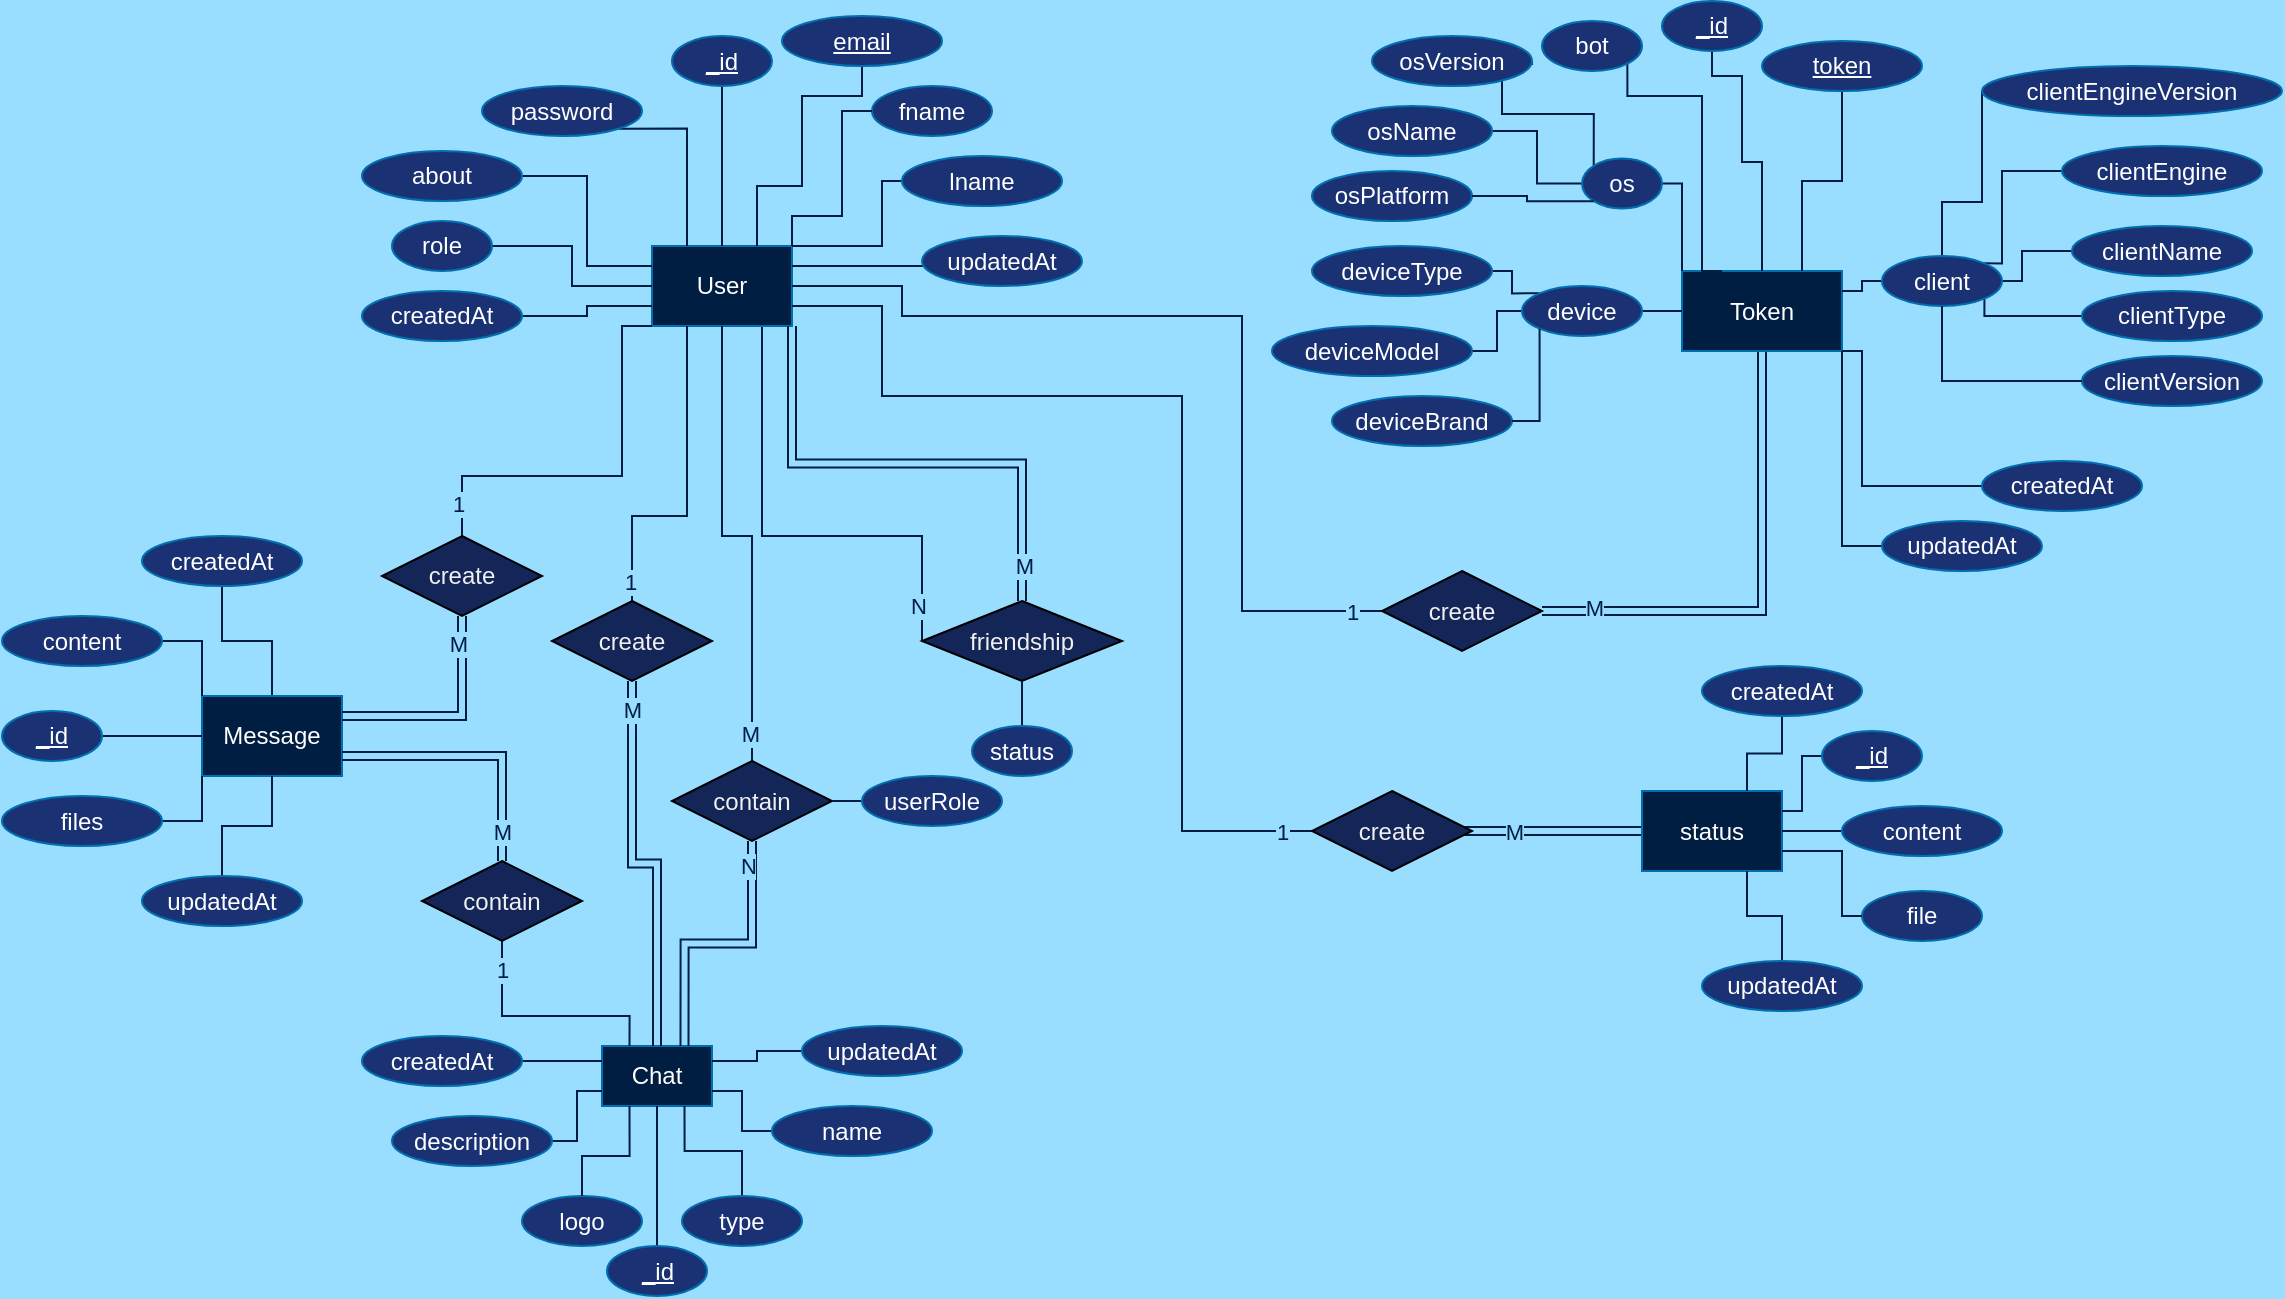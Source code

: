 <mxfile>
    <diagram id="bs-kxtK75gHrsbDLTpth" name="Page-1">
        <mxGraphModel dx="772" dy="531" grid="1" gridSize="10" guides="1" tooltips="1" connect="1" arrows="1" fold="1" page="1" pageScale="1" pageWidth="850" pageHeight="1100" background="#99DDFF" math="0" shadow="0">
            <root>
                <mxCell id="0"/>
                <mxCell id="1" parent="0"/>
                <mxCell id="76" style="edgeStyle=orthogonalEdgeStyle;html=1;exitX=0.75;exitY=1;exitDx=0;exitDy=0;entryX=0;entryY=0.5;entryDx=0;entryDy=0;endArrow=none;endFill=0;strokeColor=#001D42;rounded=0;" parent="1" source="2" target="75" edge="1">
                    <mxGeometry relative="1" as="geometry">
                        <Array as="points">
                            <mxPoint x="410" y="175"/>
                            <mxPoint x="410" y="280"/>
                            <mxPoint x="490" y="280"/>
                        </Array>
                    </mxGeometry>
                </mxCell>
                <mxCell id="80" value="N" style="edgeLabel;html=1;align=center;verticalAlign=middle;resizable=0;points=[];labelBackgroundColor=#99DDFF;fontColor=#001D42;rounded=0;" parent="76" vertex="1" connectable="0">
                    <mxGeometry x="0.876" y="-2" relative="1" as="geometry">
                        <mxPoint y="-3" as="offset"/>
                    </mxGeometry>
                </mxCell>
                <mxCell id="2" value="User" style="rounded=0;whiteSpace=wrap;html=1;fillColor=#001D42;fontColor=#ffffff;strokeColor=#006EAF;" parent="1" vertex="1">
                    <mxGeometry x="355" y="135" width="70" height="40" as="geometry"/>
                </mxCell>
                <mxCell id="3" value="Chat" style="rounded=0;whiteSpace=wrap;html=1;fillColor=#001D42;fontColor=#ffffff;strokeColor=#006EAF;" parent="1" vertex="1">
                    <mxGeometry x="330" y="535" width="55" height="30" as="geometry"/>
                </mxCell>
                <mxCell id="47" style="edgeStyle=orthogonalEdgeStyle;html=1;exitX=0.5;exitY=0;exitDx=0;exitDy=0;endArrow=none;endFill=0;strokeColor=#001D42;rounded=0;" parent="1" source="4" target="31" edge="1">
                    <mxGeometry relative="1" as="geometry"/>
                </mxCell>
                <mxCell id="4" value="Message" style="rounded=0;whiteSpace=wrap;html=1;fillColor=#001D42;fontColor=#ffffff;strokeColor=#006EAF;" parent="1" vertex="1">
                    <mxGeometry x="130" y="360" width="70" height="40" as="geometry"/>
                </mxCell>
                <mxCell id="23" style="edgeStyle=orthogonalEdgeStyle;html=1;exitX=0.5;exitY=1;exitDx=0;exitDy=0;entryX=0.5;entryY=0;entryDx=0;entryDy=0;endArrow=none;endFill=0;strokeColor=#001D42;rounded=0;" parent="1" source="5" target="2" edge="1">
                    <mxGeometry relative="1" as="geometry"/>
                </mxCell>
                <mxCell id="5" value="&lt;u&gt;_id&lt;/u&gt;" style="ellipse;whiteSpace=wrap;html=1;fillColor=#1A3174;strokeColor=#006EAF;fontColor=#ffffff;rounded=0;" parent="1" vertex="1">
                    <mxGeometry x="365" y="30" width="50" height="25" as="geometry"/>
                </mxCell>
                <mxCell id="21" style="edgeStyle=orthogonalEdgeStyle;html=1;exitX=0;exitY=0.5;exitDx=0;exitDy=0;entryX=1;entryY=0;entryDx=0;entryDy=0;endArrow=none;endFill=0;strokeColor=#001D42;rounded=0;" parent="1" source="7" target="2" edge="1">
                    <mxGeometry relative="1" as="geometry">
                        <Array as="points">
                            <mxPoint x="470" y="103"/>
                            <mxPoint x="470" y="135"/>
                        </Array>
                    </mxGeometry>
                </mxCell>
                <mxCell id="7" value="lname" style="ellipse;whiteSpace=wrap;html=1;fillColor=#1A3174;strokeColor=#006EAF;fontColor=#ffffff;rounded=0;" parent="1" vertex="1">
                    <mxGeometry x="480" y="90" width="80" height="25" as="geometry"/>
                </mxCell>
                <mxCell id="27" style="edgeStyle=orthogonalEdgeStyle;html=1;exitX=1;exitY=0.5;exitDx=0;exitDy=0;entryX=0;entryY=0.5;entryDx=0;entryDy=0;endArrow=none;endFill=0;strokeColor=#001D42;rounded=0;" parent="1" source="8" target="2" edge="1">
                    <mxGeometry relative="1" as="geometry"/>
                </mxCell>
                <mxCell id="8" value="role" style="ellipse;whiteSpace=wrap;html=1;fillColor=#1A3174;strokeColor=#006EAF;fontColor=#ffffff;rounded=0;" parent="1" vertex="1">
                    <mxGeometry x="225" y="122.5" width="50" height="25" as="geometry"/>
                </mxCell>
                <mxCell id="22" style="edgeStyle=orthogonalEdgeStyle;html=1;exitX=0.5;exitY=1;exitDx=0;exitDy=0;entryX=0.75;entryY=0;entryDx=0;entryDy=0;endArrow=none;endFill=0;strokeColor=#001D42;rounded=0;" parent="1" source="9" target="2" edge="1">
                    <mxGeometry relative="1" as="geometry">
                        <Array as="points">
                            <mxPoint x="460" y="60"/>
                            <mxPoint x="430" y="60"/>
                            <mxPoint x="430" y="105"/>
                            <mxPoint x="408" y="105"/>
                        </Array>
                    </mxGeometry>
                </mxCell>
                <mxCell id="9" value="&lt;u&gt;email&lt;/u&gt;" style="ellipse;whiteSpace=wrap;html=1;fillColor=#1A3174;strokeColor=#006EAF;fontColor=#ffffff;rounded=0;" parent="1" vertex="1">
                    <mxGeometry x="420" y="20" width="80" height="25" as="geometry"/>
                </mxCell>
                <mxCell id="18" style="edgeStyle=orthogonalEdgeStyle;html=1;exitX=0;exitY=0.5;exitDx=0;exitDy=0;endArrow=none;endFill=0;entryX=1;entryY=0.5;entryDx=0;entryDy=0;strokeColor=#001D42;rounded=0;" parent="1" source="143" target="2" edge="1">
                    <mxGeometry relative="1" as="geometry">
                        <mxPoint x="480" y="190" as="targetPoint"/>
                        <mxPoint x="530" y="177.5" as="sourcePoint"/>
                        <Array as="points">
                            <mxPoint x="650" y="318"/>
                            <mxPoint x="650" y="170"/>
                            <mxPoint x="480" y="170"/>
                            <mxPoint x="480" y="155"/>
                        </Array>
                    </mxGeometry>
                </mxCell>
                <mxCell id="148" value="1" style="edgeLabel;html=1;align=center;verticalAlign=middle;resizable=0;points=[];labelBackgroundColor=#99DDFF;fontColor=#001D42;" parent="18" vertex="1" connectable="0">
                    <mxGeometry x="-0.932" relative="1" as="geometry">
                        <mxPoint as="offset"/>
                    </mxGeometry>
                </mxCell>
                <mxCell id="20" style="edgeStyle=orthogonalEdgeStyle;html=1;exitX=0;exitY=0.5;exitDx=0;exitDy=0;entryX=1;entryY=0.25;entryDx=0;entryDy=0;endArrow=none;endFill=0;strokeColor=#001D42;rounded=0;" parent="1" source="15" target="2" edge="1">
                    <mxGeometry relative="1" as="geometry">
                        <mxPoint x="510" y="142.5" as="sourcePoint"/>
                        <Array as="points">
                            <mxPoint x="550" y="145"/>
                        </Array>
                    </mxGeometry>
                </mxCell>
                <mxCell id="24" style="edgeStyle=orthogonalEdgeStyle;html=1;exitX=1;exitY=1;exitDx=0;exitDy=0;entryX=0.25;entryY=0;entryDx=0;entryDy=0;endArrow=none;endFill=0;strokeColor=#001D42;rounded=0;" parent="1" source="13" target="2" edge="1">
                    <mxGeometry relative="1" as="geometry"/>
                </mxCell>
                <mxCell id="13" value="password" style="ellipse;whiteSpace=wrap;html=1;fillColor=#1A3174;strokeColor=#006EAF;fontColor=#ffffff;rounded=0;" parent="1" vertex="1">
                    <mxGeometry x="270" y="55" width="80" height="25" as="geometry"/>
                </mxCell>
                <mxCell id="28" style="edgeStyle=orthogonalEdgeStyle;html=1;exitX=1;exitY=0.5;exitDx=0;exitDy=0;endArrow=none;endFill=0;entryX=0;entryY=0.75;entryDx=0;entryDy=0;strokeColor=#001D42;rounded=0;" parent="1" source="14" target="2" edge="1">
                    <mxGeometry relative="1" as="geometry">
                        <mxPoint x="330" y="190" as="targetPoint"/>
                    </mxGeometry>
                </mxCell>
                <mxCell id="14" value="createdAt" style="ellipse;whiteSpace=wrap;html=1;fillColor=#1A3174;strokeColor=#006EAF;fontColor=#ffffff;rounded=0;" parent="1" vertex="1">
                    <mxGeometry x="210" y="157.5" width="80" height="25" as="geometry"/>
                </mxCell>
                <mxCell id="15" value="updatedAt" style="ellipse;whiteSpace=wrap;html=1;fillColor=#1A3174;strokeColor=#006EAF;fontColor=#ffffff;rounded=0;" parent="1" vertex="1">
                    <mxGeometry x="490" y="130" width="80" height="25" as="geometry"/>
                </mxCell>
                <mxCell id="26" style="edgeStyle=orthogonalEdgeStyle;html=1;exitX=1;exitY=0.5;exitDx=0;exitDy=0;entryX=0;entryY=0.25;entryDx=0;entryDy=0;endArrow=none;endFill=0;strokeColor=#001D42;rounded=0;" parent="1" source="16" target="2" edge="1">
                    <mxGeometry relative="1" as="geometry"/>
                </mxCell>
                <mxCell id="16" value="about" style="ellipse;whiteSpace=wrap;html=1;fillColor=#1A3174;strokeColor=#006EAF;fontColor=#ffffff;rounded=0;" parent="1" vertex="1">
                    <mxGeometry x="210" y="87.5" width="80" height="25" as="geometry"/>
                </mxCell>
                <mxCell id="39" style="edgeStyle=orthogonalEdgeStyle;html=1;exitX=0.5;exitY=0;exitDx=0;exitDy=0;entryX=0.5;entryY=1;entryDx=0;entryDy=0;endArrow=none;endFill=0;strokeColor=#001D42;rounded=0;" parent="1" source="29" target="3" edge="1">
                    <mxGeometry relative="1" as="geometry"/>
                </mxCell>
                <mxCell id="29" value="&lt;u&gt;_id&lt;/u&gt;" style="ellipse;whiteSpace=wrap;html=1;fillColor=#1A3174;strokeColor=#006EAF;fontColor=#ffffff;rounded=0;" parent="1" vertex="1">
                    <mxGeometry x="332.5" y="635" width="50" height="25" as="geometry"/>
                </mxCell>
                <mxCell id="49" style="edgeStyle=orthogonalEdgeStyle;html=1;exitX=1;exitY=0.5;exitDx=0;exitDy=0;entryX=0;entryY=0.5;entryDx=0;entryDy=0;endArrow=none;endFill=0;strokeColor=#001D42;rounded=0;" parent="1" source="30" target="4" edge="1">
                    <mxGeometry relative="1" as="geometry"/>
                </mxCell>
                <mxCell id="30" value="&lt;u&gt;_id&lt;/u&gt;" style="ellipse;whiteSpace=wrap;html=1;fillColor=#1A3174;strokeColor=#006EAF;fontColor=#ffffff;rounded=0;" parent="1" vertex="1">
                    <mxGeometry x="30" y="367.5" width="50" height="25" as="geometry"/>
                </mxCell>
                <mxCell id="31" value="createdAt" style="ellipse;whiteSpace=wrap;html=1;fillColor=#1A3174;strokeColor=#006EAF;fontColor=#ffffff;rounded=0;" parent="1" vertex="1">
                    <mxGeometry x="100" y="280" width="80" height="25" as="geometry"/>
                </mxCell>
                <mxCell id="51" style="edgeStyle=orthogonalEdgeStyle;html=1;exitX=0.5;exitY=0;exitDx=0;exitDy=0;entryX=0.5;entryY=1;entryDx=0;entryDy=0;endArrow=none;endFill=0;strokeColor=#001D42;rounded=0;" parent="1" source="32" target="4" edge="1">
                    <mxGeometry relative="1" as="geometry"/>
                </mxCell>
                <mxCell id="32" value="updatedAt" style="ellipse;whiteSpace=wrap;html=1;fillColor=#1A3174;strokeColor=#006EAF;fontColor=#ffffff;rounded=0;" parent="1" vertex="1">
                    <mxGeometry x="100" y="450" width="80" height="25" as="geometry"/>
                </mxCell>
                <mxCell id="43" style="edgeStyle=orthogonalEdgeStyle;html=1;exitX=1;exitY=0.5;exitDx=0;exitDy=0;entryX=0;entryY=0.25;entryDx=0;entryDy=0;endArrow=none;endFill=0;strokeColor=#001D42;rounded=0;" parent="1" source="33" target="3" edge="1">
                    <mxGeometry relative="1" as="geometry"/>
                </mxCell>
                <mxCell id="33" value="createdAt" style="ellipse;whiteSpace=wrap;html=1;fillColor=#1A3174;strokeColor=#006EAF;fontColor=#ffffff;rounded=0;" parent="1" vertex="1">
                    <mxGeometry x="210" y="530" width="80" height="25" as="geometry"/>
                </mxCell>
                <mxCell id="42" style="edgeStyle=orthogonalEdgeStyle;html=1;exitX=0;exitY=0.5;exitDx=0;exitDy=0;entryX=1;entryY=0.25;entryDx=0;entryDy=0;endArrow=none;endFill=0;strokeColor=#001D42;rounded=0;" parent="1" source="34" target="3" edge="1">
                    <mxGeometry relative="1" as="geometry"/>
                </mxCell>
                <mxCell id="34" value="updatedAt" style="ellipse;whiteSpace=wrap;html=1;fillColor=#1A3174;strokeColor=#006EAF;fontColor=#ffffff;rounded=0;" parent="1" vertex="1">
                    <mxGeometry x="430" y="525" width="80" height="25" as="geometry"/>
                </mxCell>
                <mxCell id="41" style="edgeStyle=orthogonalEdgeStyle;html=1;exitX=0;exitY=0.5;exitDx=0;exitDy=0;entryX=1;entryY=0.75;entryDx=0;entryDy=0;endArrow=none;endFill=0;strokeColor=#001D42;rounded=0;" parent="1" source="36" target="3" edge="1">
                    <mxGeometry relative="1" as="geometry"/>
                </mxCell>
                <mxCell id="36" value="name" style="ellipse;whiteSpace=wrap;html=1;fillColor=#1A3174;strokeColor=#006EAF;fontColor=#ffffff;rounded=0;" parent="1" vertex="1">
                    <mxGeometry x="415" y="565" width="80" height="25" as="geometry"/>
                </mxCell>
                <mxCell id="40" style="edgeStyle=orthogonalEdgeStyle;html=1;exitX=0.5;exitY=0;exitDx=0;exitDy=0;entryX=0.75;entryY=1;entryDx=0;entryDy=0;endArrow=none;endFill=0;strokeColor=#001D42;rounded=0;" parent="1" source="37" target="3" edge="1">
                    <mxGeometry relative="1" as="geometry"/>
                </mxCell>
                <mxCell id="37" value="type" style="ellipse;whiteSpace=wrap;html=1;fillColor=#1A3174;strokeColor=#006EAF;fontColor=#ffffff;rounded=0;" parent="1" vertex="1">
                    <mxGeometry x="370" y="610" width="60" height="25" as="geometry"/>
                </mxCell>
                <mxCell id="44" style="edgeStyle=orthogonalEdgeStyle;html=1;exitX=1;exitY=0.5;exitDx=0;exitDy=0;entryX=0;entryY=0.75;entryDx=0;entryDy=0;endArrow=none;endFill=0;strokeColor=#001D42;rounded=0;" parent="1" source="38" target="3" edge="1">
                    <mxGeometry relative="1" as="geometry"/>
                </mxCell>
                <mxCell id="38" value="description" style="ellipse;whiteSpace=wrap;html=1;fillColor=#1A3174;strokeColor=#006EAF;fontColor=#ffffff;rounded=0;" parent="1" vertex="1">
                    <mxGeometry x="225" y="570" width="80" height="25" as="geometry"/>
                </mxCell>
                <mxCell id="48" style="edgeStyle=orthogonalEdgeStyle;html=1;exitX=1;exitY=0.5;exitDx=0;exitDy=0;entryX=0;entryY=0;entryDx=0;entryDy=0;endArrow=none;endFill=0;strokeColor=#001D42;rounded=0;" parent="1" source="45" target="4" edge="1">
                    <mxGeometry relative="1" as="geometry"/>
                </mxCell>
                <mxCell id="45" value="content" style="ellipse;whiteSpace=wrap;html=1;fillColor=#1A3174;strokeColor=#006EAF;fontColor=#ffffff;rounded=0;" parent="1" vertex="1">
                    <mxGeometry x="30" y="320" width="80" height="25" as="geometry"/>
                </mxCell>
                <mxCell id="50" style="edgeStyle=orthogonalEdgeStyle;html=1;exitX=1;exitY=0.5;exitDx=0;exitDy=0;entryX=0;entryY=1;entryDx=0;entryDy=0;endArrow=none;endFill=0;strokeColor=#001D42;rounded=0;" parent="1" source="46" target="4" edge="1">
                    <mxGeometry relative="1" as="geometry"/>
                </mxCell>
                <mxCell id="46" value="files" style="ellipse;whiteSpace=wrap;html=1;fillColor=#1A3174;strokeColor=#006EAF;fontColor=#ffffff;rounded=0;" parent="1" vertex="1">
                    <mxGeometry x="30" y="410" width="80" height="25" as="geometry"/>
                </mxCell>
                <mxCell id="62" style="edgeStyle=orthogonalEdgeStyle;html=1;exitX=0.5;exitY=0;exitDx=0;exitDy=0;entryX=0;entryY=1;entryDx=0;entryDy=0;endArrow=none;endFill=0;strokeColor=#001D42;rounded=0;" parent="1" source="52" target="2" edge="1">
                    <mxGeometry relative="1" as="geometry">
                        <Array as="points">
                            <mxPoint x="260" y="250"/>
                            <mxPoint x="340" y="250"/>
                            <mxPoint x="340" y="175"/>
                        </Array>
                    </mxGeometry>
                </mxCell>
                <mxCell id="70" value="1" style="edgeLabel;html=1;align=center;verticalAlign=middle;resizable=0;points=[];labelBackgroundColor=#99DDFF;fontColor=#001D42;rounded=0;" parent="62" vertex="1" connectable="0">
                    <mxGeometry x="-0.868" y="2" relative="1" as="geometry">
                        <mxPoint y="-3" as="offset"/>
                    </mxGeometry>
                </mxCell>
                <mxCell id="63" style="edgeStyle=orthogonalEdgeStyle;html=1;exitX=0.5;exitY=1;exitDx=0;exitDy=0;entryX=1;entryY=0.25;entryDx=0;entryDy=0;endArrow=none;endFill=0;shape=link;strokeColor=#001D42;rounded=0;" parent="1" source="52" target="4" edge="1">
                    <mxGeometry relative="1" as="geometry"/>
                </mxCell>
                <mxCell id="69" value="M" style="edgeLabel;html=1;align=center;verticalAlign=middle;resizable=0;points=[];labelBackgroundColor=#99DDFF;fontColor=#001D42;rounded=0;" parent="63" vertex="1" connectable="0">
                    <mxGeometry x="-0.751" y="-2" relative="1" as="geometry">
                        <mxPoint as="offset"/>
                    </mxGeometry>
                </mxCell>
                <mxCell id="52" value="create" style="rhombus;whiteSpace=wrap;html=1;fillColor=#142557;fontColor=#F0F0F0;rounded=0;" parent="1" vertex="1">
                    <mxGeometry x="220" y="280" width="80" height="40" as="geometry"/>
                </mxCell>
                <mxCell id="58" style="edgeStyle=orthogonalEdgeStyle;html=1;exitX=0.5;exitY=1;exitDx=0;exitDy=0;entryX=0.5;entryY=0;entryDx=0;entryDy=0;endArrow=none;endFill=0;shape=link;strokeColor=#001D42;rounded=0;" parent="1" source="53" target="3" edge="1">
                    <mxGeometry relative="1" as="geometry"/>
                </mxCell>
                <mxCell id="65" value="M" style="edgeLabel;html=1;align=center;verticalAlign=middle;resizable=0;points=[];labelBackgroundColor=#99DDFF;fontColor=#001D42;rounded=0;" parent="58" vertex="1" connectable="0">
                    <mxGeometry x="-0.852" relative="1" as="geometry">
                        <mxPoint as="offset"/>
                    </mxGeometry>
                </mxCell>
                <mxCell id="59" style="edgeStyle=orthogonalEdgeStyle;html=1;exitX=0.5;exitY=0;exitDx=0;exitDy=0;entryX=0.25;entryY=1;entryDx=0;entryDy=0;endArrow=none;endFill=0;strokeColor=#001D42;rounded=0;" parent="1" source="53" target="2" edge="1">
                    <mxGeometry relative="1" as="geometry">
                        <Array as="points">
                            <mxPoint x="345" y="270"/>
                            <mxPoint x="373" y="270"/>
                        </Array>
                    </mxGeometry>
                </mxCell>
                <mxCell id="64" value="1" style="edgeLabel;html=1;align=center;verticalAlign=middle;resizable=0;points=[];labelBackgroundColor=#99DDFF;fontColor=#001D42;rounded=0;" parent="59" vertex="1" connectable="0">
                    <mxGeometry x="-0.88" y="1" relative="1" as="geometry">
                        <mxPoint as="offset"/>
                    </mxGeometry>
                </mxCell>
                <mxCell id="53" value="create" style="rhombus;whiteSpace=wrap;html=1;fillColor=#142557;fontColor=#F0F0F0;rounded=0;" parent="1" vertex="1">
                    <mxGeometry x="305" y="312.5" width="80" height="40" as="geometry"/>
                </mxCell>
                <mxCell id="60" style="edgeStyle=orthogonalEdgeStyle;html=1;exitX=0.5;exitY=0;exitDx=0;exitDy=0;entryX=0.5;entryY=1;entryDx=0;entryDy=0;endArrow=none;endFill=0;strokeColor=#001D42;rounded=0;" parent="1" source="54" target="2" edge="1">
                    <mxGeometry relative="1" as="geometry">
                        <Array as="points">
                            <mxPoint x="405" y="280"/>
                            <mxPoint x="390" y="280"/>
                        </Array>
                    </mxGeometry>
                </mxCell>
                <mxCell id="73" value="M" style="edgeLabel;html=1;align=center;verticalAlign=middle;resizable=0;points=[];labelBackgroundColor=#99DDFF;fontColor=#001D42;rounded=0;" parent="60" vertex="1" connectable="0">
                    <mxGeometry x="-0.879" y="1" relative="1" as="geometry">
                        <mxPoint as="offset"/>
                    </mxGeometry>
                </mxCell>
                <mxCell id="61" style="edgeStyle=orthogonalEdgeStyle;html=1;exitX=0.5;exitY=1;exitDx=0;exitDy=0;entryX=0.75;entryY=0;entryDx=0;entryDy=0;endArrow=none;endFill=0;shape=link;strokeColor=#001D42;rounded=0;" parent="1" source="54" target="3" edge="1">
                    <mxGeometry relative="1" as="geometry"/>
                </mxCell>
                <mxCell id="74" value="N" style="edgeLabel;html=1;align=center;verticalAlign=middle;resizable=0;points=[];labelBackgroundColor=#99DDFF;fontColor=#001D42;rounded=0;" parent="61" vertex="1" connectable="0">
                    <mxGeometry x="-0.849" y="-2" relative="1" as="geometry">
                        <mxPoint y="2" as="offset"/>
                    </mxGeometry>
                </mxCell>
                <mxCell id="54" value="contain" style="rhombus;whiteSpace=wrap;html=1;fillColor=#142557;fontColor=#F0F0F0;rounded=0;" parent="1" vertex="1">
                    <mxGeometry x="365" y="392.5" width="80" height="40" as="geometry"/>
                </mxCell>
                <mxCell id="56" style="edgeStyle=orthogonalEdgeStyle;html=1;exitX=0.5;exitY=0;exitDx=0;exitDy=0;entryX=1;entryY=0.75;entryDx=0;entryDy=0;endArrow=none;endFill=0;shape=link;strokeColor=#001D42;rounded=0;" parent="1" source="55" target="4" edge="1">
                    <mxGeometry relative="1" as="geometry"/>
                </mxCell>
                <mxCell id="72" value="M" style="edgeLabel;html=1;align=center;verticalAlign=middle;resizable=0;points=[];labelBackgroundColor=#99DDFF;fontColor=#001D42;rounded=0;" parent="56" vertex="1" connectable="0">
                    <mxGeometry x="-0.776" relative="1" as="geometry">
                        <mxPoint as="offset"/>
                    </mxGeometry>
                </mxCell>
                <mxCell id="57" style="edgeStyle=orthogonalEdgeStyle;html=1;exitX=0.5;exitY=1;exitDx=0;exitDy=0;entryX=0.25;entryY=0;entryDx=0;entryDy=0;endArrow=none;endFill=0;strokeColor=#001D42;rounded=0;" parent="1" source="55" target="3" edge="1">
                    <mxGeometry relative="1" as="geometry">
                        <Array as="points">
                            <mxPoint x="280" y="520"/>
                            <mxPoint x="344" y="520"/>
                        </Array>
                    </mxGeometry>
                </mxCell>
                <mxCell id="71" value="1" style="edgeLabel;html=1;align=center;verticalAlign=middle;resizable=0;points=[];labelBackgroundColor=#99DDFF;fontColor=#001D42;rounded=0;" parent="57" vertex="1" connectable="0">
                    <mxGeometry x="-0.825" relative="1" as="geometry">
                        <mxPoint y="4" as="offset"/>
                    </mxGeometry>
                </mxCell>
                <mxCell id="55" value="contain" style="rhombus;whiteSpace=wrap;html=1;fillColor=#142557;fontColor=#F0F0F0;rounded=0;" parent="1" vertex="1">
                    <mxGeometry x="240" y="442.5" width="80" height="40" as="geometry"/>
                </mxCell>
                <mxCell id="77" style="edgeStyle=orthogonalEdgeStyle;html=1;exitX=0.5;exitY=0;exitDx=0;exitDy=0;entryX=1;entryY=1;entryDx=0;entryDy=0;endArrow=none;endFill=0;shape=link;strokeColor=#001D42;rounded=0;" parent="1" source="75" target="2" edge="1">
                    <mxGeometry relative="1" as="geometry"/>
                </mxCell>
                <mxCell id="78" value="M" style="edgeLabel;html=1;align=center;verticalAlign=middle;resizable=0;points=[];labelBackgroundColor=#99DDFF;fontColor=#001D42;rounded=0;" parent="77" vertex="1" connectable="0">
                    <mxGeometry x="-0.861" y="-1" relative="1" as="geometry">
                        <mxPoint as="offset"/>
                    </mxGeometry>
                </mxCell>
                <mxCell id="75" value="friendship" style="rhombus;whiteSpace=wrap;html=1;fillColor=#142557;fontColor=#F0F0F0;rounded=0;" parent="1" vertex="1">
                    <mxGeometry x="490" y="312.5" width="100" height="40" as="geometry"/>
                </mxCell>
                <mxCell id="86" style="edgeStyle=orthogonalEdgeStyle;rounded=0;hachureGap=4;html=1;exitX=0;exitY=0.5;exitDx=0;exitDy=0;entryX=1;entryY=0.5;entryDx=0;entryDy=0;fontFamily=Architects Daughter;fontSource=https%3A%2F%2Ffonts.googleapis.com%2Fcss%3Ffamily%3DArchitects%2BDaughter;fontSize=16;endArrow=none;endFill=0;strokeColor=#001D42;" parent="1" source="83" target="54" edge="1">
                    <mxGeometry relative="1" as="geometry"/>
                </mxCell>
                <mxCell id="83" value="userRole" style="ellipse;whiteSpace=wrap;html=1;fillColor=#1A3174;strokeColor=#006EAF;fontColor=#ffffff;rounded=0;" parent="1" vertex="1">
                    <mxGeometry x="460" y="400" width="70" height="25" as="geometry"/>
                </mxCell>
                <mxCell id="85" style="edgeStyle=orthogonalEdgeStyle;rounded=0;hachureGap=4;html=1;exitX=0.5;exitY=0;exitDx=0;exitDy=0;entryX=0.5;entryY=1;entryDx=0;entryDy=0;fontFamily=Architects Daughter;fontSource=https%3A%2F%2Ffonts.googleapis.com%2Fcss%3Ffamily%3DArchitects%2BDaughter;fontSize=16;endArrow=none;endFill=0;strokeColor=#001D42;" parent="1" source="84" target="75" edge="1">
                    <mxGeometry relative="1" as="geometry"/>
                </mxCell>
                <mxCell id="84" value="status" style="ellipse;whiteSpace=wrap;html=1;fillColor=#1A3174;strokeColor=#006EAF;fontColor=#ffffff;rounded=0;" parent="1" vertex="1">
                    <mxGeometry x="515" y="375" width="50" height="25" as="geometry"/>
                </mxCell>
                <mxCell id="87" value="fname" style="ellipse;whiteSpace=wrap;html=1;fillColor=#1A3174;strokeColor=#006EAF;fontColor=#ffffff;rounded=0;" parent="1" vertex="1">
                    <mxGeometry x="465" y="55" width="60" height="25" as="geometry"/>
                </mxCell>
                <mxCell id="88" value="logo" style="ellipse;whiteSpace=wrap;html=1;fillColor=#1A3174;strokeColor=#006EAF;fontColor=#ffffff;rounded=0;" parent="1" vertex="1">
                    <mxGeometry x="290" y="610" width="60" height="25" as="geometry"/>
                </mxCell>
                <mxCell id="90" style="edgeStyle=orthogonalEdgeStyle;html=1;exitX=0.5;exitY=0;exitDx=0;exitDy=0;entryX=0.25;entryY=1;entryDx=0;entryDy=0;endArrow=none;endFill=0;strokeColor=#001D42;rounded=0;" parent="1" source="88" target="3" edge="1">
                    <mxGeometry relative="1" as="geometry">
                        <mxPoint x="410" y="620" as="sourcePoint"/>
                        <mxPoint x="381.25" y="575" as="targetPoint"/>
                        <Array as="points">
                            <mxPoint x="320" y="590"/>
                            <mxPoint x="344" y="590"/>
                        </Array>
                    </mxGeometry>
                </mxCell>
                <mxCell id="92" style="edgeStyle=orthogonalEdgeStyle;html=1;exitX=0;exitY=0.5;exitDx=0;exitDy=0;entryX=1;entryY=0;entryDx=0;entryDy=0;endArrow=none;endFill=0;strokeColor=#001D42;rounded=0;" parent="1" source="87" target="2" edge="1">
                    <mxGeometry relative="1" as="geometry">
                        <mxPoint x="490" y="112.5" as="sourcePoint"/>
                        <mxPoint x="435" y="145" as="targetPoint"/>
                        <Array as="points">
                            <mxPoint x="450" y="68"/>
                            <mxPoint x="450" y="120"/>
                            <mxPoint x="425" y="120"/>
                        </Array>
                    </mxGeometry>
                </mxCell>
                <mxCell id="146" style="edgeStyle=orthogonalEdgeStyle;rounded=0;html=1;exitX=0;exitY=0.5;exitDx=0;exitDy=0;strokeColor=#001D42;endArrow=none;endFill=0;entryX=0.915;entryY=0.554;entryDx=0;entryDy=0;entryPerimeter=0;shape=link;" parent="1" source="94" target="144" edge="1">
                    <mxGeometry relative="1" as="geometry">
                        <mxPoint x="770" y="470" as="targetPoint"/>
                        <Array as="points">
                            <mxPoint x="758" y="428"/>
                        </Array>
                    </mxGeometry>
                </mxCell>
                <mxCell id="152" value="M" style="edgeLabel;html=1;align=center;verticalAlign=middle;resizable=0;points=[];labelBackgroundColor=#99DDFF;fontColor=#001D42;" parent="146" vertex="1" connectable="0">
                    <mxGeometry x="0.373" relative="1" as="geometry">
                        <mxPoint as="offset"/>
                    </mxGeometry>
                </mxCell>
                <mxCell id="94" value="status" style="rounded=0;whiteSpace=wrap;html=1;fillColor=#001D42;fontColor=#ffffff;strokeColor=#006EAF;" parent="1" vertex="1">
                    <mxGeometry x="850" y="407.5" width="70" height="40" as="geometry"/>
                </mxCell>
                <mxCell id="145" style="edgeStyle=orthogonalEdgeStyle;html=1;exitX=0.5;exitY=1;exitDx=0;exitDy=0;entryX=1;entryY=0.5;entryDx=0;entryDy=0;strokeColor=#001D42;endArrow=none;endFill=0;rounded=0;shape=link;" parent="1" source="95" target="143" edge="1">
                    <mxGeometry relative="1" as="geometry"/>
                </mxCell>
                <mxCell id="149" value="M" style="edgeLabel;html=1;align=center;verticalAlign=middle;resizable=0;points=[];labelBackgroundColor=#99DDFF;fontColor=#001D42;" parent="145" vertex="1" connectable="0">
                    <mxGeometry x="0.787" y="-2" relative="1" as="geometry">
                        <mxPoint as="offset"/>
                    </mxGeometry>
                </mxCell>
                <mxCell id="95" value="Token" style="rounded=0;whiteSpace=wrap;html=1;fillColor=#001D42;fontColor=#ffffff;strokeColor=#006EAF;" parent="1" vertex="1">
                    <mxGeometry x="870" y="147.5" width="80" height="40" as="geometry"/>
                </mxCell>
                <mxCell id="122" style="edgeStyle=orthogonalEdgeStyle;html=1;exitX=1;exitY=1;exitDx=0;exitDy=0;entryX=0.25;entryY=0;entryDx=0;entryDy=0;strokeColor=#001D42;endArrow=none;endFill=0;rounded=0;" parent="1" source="96" target="95" edge="1">
                    <mxGeometry relative="1" as="geometry">
                        <Array as="points">
                            <mxPoint x="843" y="60"/>
                            <mxPoint x="880" y="60"/>
                            <mxPoint x="880" y="148"/>
                        </Array>
                    </mxGeometry>
                </mxCell>
                <mxCell id="96" value="bot" style="ellipse;whiteSpace=wrap;html=1;fillColor=#1A3174;strokeColor=#006EAF;fontColor=#ffffff;rounded=0;" parent="1" vertex="1">
                    <mxGeometry x="800" y="22.5" width="50" height="25" as="geometry"/>
                </mxCell>
                <mxCell id="130" style="edgeStyle=orthogonalEdgeStyle;html=1;exitX=1;exitY=0.5;exitDx=0;exitDy=0;entryX=0;entryY=0;entryDx=0;entryDy=0;strokeColor=#001D42;endArrow=none;endFill=0;rounded=0;" parent="1" source="169" target="170" edge="1">
                    <mxGeometry relative="1" as="geometry">
                        <mxPoint x="760" y="205" as="sourcePoint"/>
                    </mxGeometry>
                </mxCell>
                <mxCell id="128" style="edgeStyle=orthogonalEdgeStyle;html=1;exitX=1;exitY=0.5;exitDx=0;exitDy=0;entryX=0;entryY=0.5;entryDx=0;entryDy=0;strokeColor=#001D42;endArrow=none;endFill=0;rounded=0;" parent="1" source="167" target="170" edge="1">
                    <mxGeometry relative="1" as="geometry">
                        <mxPoint x="780" y="240" as="sourcePoint"/>
                    </mxGeometry>
                </mxCell>
                <mxCell id="126" style="edgeStyle=orthogonalEdgeStyle;html=1;exitX=1;exitY=0.5;exitDx=0;exitDy=0;entryX=0;entryY=0.5;entryDx=0;entryDy=0;strokeColor=#001D42;endArrow=none;endFill=0;rounded=0;" parent="1" source="170" target="95" edge="1">
                    <mxGeometry relative="1" as="geometry">
                        <mxPoint x="770" y="165" as="sourcePoint"/>
                    </mxGeometry>
                </mxCell>
                <mxCell id="125" style="edgeStyle=orthogonalEdgeStyle;html=1;exitX=1;exitY=0.5;exitDx=0;exitDy=0;entryX=0;entryY=0.5;entryDx=0;entryDy=0;strokeColor=#001D42;endArrow=none;endFill=0;rounded=0;" parent="1" source="164" target="165" edge="1">
                    <mxGeometry relative="1" as="geometry">
                        <mxPoint x="780" y="132.5" as="sourcePoint"/>
                    </mxGeometry>
                </mxCell>
                <mxCell id="123" style="edgeStyle=orthogonalEdgeStyle;html=1;exitX=1;exitY=0.5;exitDx=0;exitDy=0;entryX=0;entryY=0;entryDx=0;entryDy=0;strokeColor=#001D42;endArrow=none;endFill=0;rounded=0;" parent="1" source="165" target="95" edge="1">
                    <mxGeometry relative="1" as="geometry">
                        <mxPoint x="810" y="65" as="sourcePoint"/>
                    </mxGeometry>
                </mxCell>
                <mxCell id="124" style="edgeStyle=orthogonalEdgeStyle;html=1;exitX=1;exitY=0.5;exitDx=0;exitDy=0;entryX=0;entryY=0;entryDx=0;entryDy=0;strokeColor=#001D42;endArrow=none;endFill=0;rounded=0;" parent="1" source="163" target="165" edge="1">
                    <mxGeometry relative="1" as="geometry">
                        <Array as="points">
                            <mxPoint x="780" y="44"/>
                            <mxPoint x="780" y="69"/>
                        </Array>
                        <mxPoint x="790" y="100" as="sourcePoint"/>
                    </mxGeometry>
                </mxCell>
                <mxCell id="113" style="edgeStyle=orthogonalEdgeStyle;hachureGap=4;html=1;exitX=0;exitY=0.5;exitDx=0;exitDy=0;entryX=1;entryY=0;entryDx=0;entryDy=0;fontFamily=Architects Daughter;fontSource=https%3A%2F%2Ffonts.googleapis.com%2Fcss%3Ffamily%3DArchitects%2BDaughter;fontSize=16;endArrow=none;endFill=0;strokeColor=#001D42;rounded=0;" parent="1" source="154" target="158" edge="1">
                    <mxGeometry relative="1" as="geometry">
                        <Array as="points">
                            <mxPoint x="1030" y="98"/>
                            <mxPoint x="1030" y="144"/>
                        </Array>
                        <mxPoint x="920" y="72.5" as="sourcePoint"/>
                    </mxGeometry>
                </mxCell>
                <mxCell id="114" style="edgeStyle=orthogonalEdgeStyle;html=1;exitX=0;exitY=0.5;exitDx=0;exitDy=0;endArrow=none;endFill=0;strokeColor=#001D42;entryX=0.5;entryY=0;entryDx=0;entryDy=0;rounded=0;" parent="1" source="153" target="158" edge="1">
                    <mxGeometry relative="1" as="geometry">
                        <mxPoint x="940" y="137.5" as="targetPoint"/>
                        <Array as="points">
                            <mxPoint x="1020" y="113"/>
                            <mxPoint x="1000" y="113"/>
                        </Array>
                        <mxPoint x="960" y="112.5" as="sourcePoint"/>
                    </mxGeometry>
                </mxCell>
                <mxCell id="117" style="edgeStyle=orthogonalEdgeStyle;html=1;exitX=0;exitY=0.5;exitDx=0;exitDy=0;entryX=1;entryY=1;entryDx=0;entryDy=0;strokeColor=#001D42;endArrow=none;endFill=0;rounded=0;" parent="1" source="156" target="158" edge="1">
                    <mxGeometry relative="1" as="geometry">
                        <Array as="points">
                            <mxPoint x="1022" y="170"/>
                        </Array>
                        <mxPoint x="970" y="217.5" as="sourcePoint"/>
                    </mxGeometry>
                </mxCell>
                <mxCell id="116" style="edgeStyle=orthogonalEdgeStyle;html=1;exitX=0;exitY=0.5;exitDx=0;exitDy=0;strokeColor=#001D42;endArrow=none;endFill=0;entryX=1;entryY=0.5;entryDx=0;entryDy=0;rounded=0;" parent="1" source="157" target="158" edge="1">
                    <mxGeometry relative="1" as="geometry">
                        <mxPoint x="900" y="147.5" as="targetPoint"/>
                        <Array as="points">
                            <mxPoint x="1040" y="138"/>
                            <mxPoint x="1040" y="153"/>
                        </Array>
                        <mxPoint x="970" y="185" as="sourcePoint"/>
                    </mxGeometry>
                </mxCell>
                <mxCell id="115" style="edgeStyle=orthogonalEdgeStyle;html=1;exitX=0;exitY=0.5;exitDx=0;exitDy=0;entryX=1;entryY=0.25;entryDx=0;entryDy=0;strokeColor=#001D42;endArrow=none;endFill=0;rounded=0;" parent="1" source="158" target="95" edge="1">
                    <mxGeometry relative="1" as="geometry">
                        <mxPoint x="1015" y="157.5" as="sourcePoint"/>
                    </mxGeometry>
                </mxCell>
                <mxCell id="120" style="edgeStyle=orthogonalEdgeStyle;html=1;exitX=0.5;exitY=1;exitDx=0;exitDy=0;entryX=0.75;entryY=0;entryDx=0;entryDy=0;strokeColor=#001D42;endArrow=none;endFill=0;rounded=0;" parent="1" source="108" target="95" edge="1">
                    <mxGeometry relative="1" as="geometry"/>
                </mxCell>
                <mxCell id="108" value="&lt;u&gt;token&lt;/u&gt;" style="ellipse;whiteSpace=wrap;html=1;fillColor=#1A3174;strokeColor=#006EAF;fontColor=#ffffff;rounded=0;" parent="1" vertex="1">
                    <mxGeometry x="910" y="32.5" width="80" height="25" as="geometry"/>
                </mxCell>
                <mxCell id="121" style="edgeStyle=orthogonalEdgeStyle;html=1;exitX=0.5;exitY=1;exitDx=0;exitDy=0;entryX=0.5;entryY=0;entryDx=0;entryDy=0;strokeColor=#001D42;endArrow=none;endFill=0;rounded=0;" parent="1" source="109" target="95" edge="1">
                    <mxGeometry relative="1" as="geometry">
                        <Array as="points">
                            <mxPoint x="885" y="50"/>
                            <mxPoint x="900" y="50"/>
                            <mxPoint x="900" y="93"/>
                            <mxPoint x="910" y="93"/>
                        </Array>
                    </mxGeometry>
                </mxCell>
                <mxCell id="109" value="&lt;u&gt;_id&lt;/u&gt;" style="ellipse;whiteSpace=wrap;html=1;fillColor=#1A3174;strokeColor=#006EAF;fontColor=#ffffff;rounded=0;" parent="1" vertex="1">
                    <mxGeometry x="860" y="12.5" width="50" height="25" as="geometry"/>
                </mxCell>
                <mxCell id="118" style="edgeStyle=orthogonalEdgeStyle;html=1;exitX=0;exitY=0.5;exitDx=0;exitDy=0;entryX=1;entryY=1;entryDx=0;entryDy=0;strokeColor=#001D42;endArrow=none;endFill=0;rounded=0;" parent="1" source="110" target="95" edge="1">
                    <mxGeometry relative="1" as="geometry">
                        <Array as="points">
                            <mxPoint x="960" y="255"/>
                            <mxPoint x="960" y="188"/>
                        </Array>
                    </mxGeometry>
                </mxCell>
                <mxCell id="110" value="createdAt" style="ellipse;whiteSpace=wrap;html=1;fillColor=#1A3174;strokeColor=#006EAF;fontColor=#ffffff;rounded=0;" parent="1" vertex="1">
                    <mxGeometry x="1020" y="242.5" width="80" height="25" as="geometry"/>
                </mxCell>
                <mxCell id="119" style="edgeStyle=orthogonalEdgeStyle;html=1;exitX=0;exitY=0.5;exitDx=0;exitDy=0;strokeColor=#001D42;endArrow=none;endFill=0;entryX=1;entryY=1;entryDx=0;entryDy=0;rounded=0;" parent="1" source="111" target="95" edge="1">
                    <mxGeometry relative="1" as="geometry">
                        <mxPoint x="930" y="302.5" as="targetPoint"/>
                    </mxGeometry>
                </mxCell>
                <mxCell id="111" value="updatedAt" style="ellipse;whiteSpace=wrap;html=1;fillColor=#1A3174;strokeColor=#006EAF;fontColor=#ffffff;rounded=0;" parent="1" vertex="1">
                    <mxGeometry x="970" y="272.5" width="80" height="25" as="geometry"/>
                </mxCell>
                <mxCell id="141" style="edgeStyle=orthogonalEdgeStyle;html=1;entryX=1;entryY=0.25;entryDx=0;entryDy=0;strokeColor=#001D42;endArrow=none;endFill=0;rounded=0;" parent="1" source="131" target="94" edge="1">
                    <mxGeometry relative="1" as="geometry"/>
                </mxCell>
                <mxCell id="131" value="&lt;u&gt;_id&lt;/u&gt;" style="ellipse;whiteSpace=wrap;html=1;fillColor=#1A3174;strokeColor=#006EAF;fontColor=#ffffff;rounded=0;" parent="1" vertex="1">
                    <mxGeometry x="940" y="377.5" width="50" height="25" as="geometry"/>
                </mxCell>
                <mxCell id="142" style="edgeStyle=orthogonalEdgeStyle;html=1;exitX=0.5;exitY=1;exitDx=0;exitDy=0;entryX=0.75;entryY=0;entryDx=0;entryDy=0;strokeColor=#001D42;endArrow=none;endFill=0;rounded=0;" parent="1" source="132" target="94" edge="1">
                    <mxGeometry relative="1" as="geometry"/>
                </mxCell>
                <mxCell id="132" value="createdAt" style="ellipse;whiteSpace=wrap;html=1;fillColor=#1A3174;strokeColor=#006EAF;fontColor=#ffffff;rounded=0;" parent="1" vertex="1">
                    <mxGeometry x="880" y="345" width="80" height="25" as="geometry"/>
                </mxCell>
                <mxCell id="139" style="edgeStyle=orthogonalEdgeStyle;html=1;exitX=0.5;exitY=0;exitDx=0;exitDy=0;entryX=0.75;entryY=1;entryDx=0;entryDy=0;strokeColor=#001D42;endArrow=none;endFill=0;rounded=0;" parent="1" source="133" target="94" edge="1">
                    <mxGeometry relative="1" as="geometry"/>
                </mxCell>
                <mxCell id="133" value="updatedAt" style="ellipse;whiteSpace=wrap;html=1;fillColor=#1A3174;strokeColor=#006EAF;fontColor=#ffffff;rounded=0;" parent="1" vertex="1">
                    <mxGeometry x="880" y="492.5" width="80" height="25" as="geometry"/>
                </mxCell>
                <mxCell id="137" style="edgeStyle=orthogonalEdgeStyle;html=1;exitX=0;exitY=0.5;exitDx=0;exitDy=0;entryX=1;entryY=0.5;entryDx=0;entryDy=0;strokeColor=#001D42;endArrow=none;endFill=0;rounded=0;" parent="1" source="135" target="94" edge="1">
                    <mxGeometry relative="1" as="geometry"/>
                </mxCell>
                <mxCell id="135" value="content" style="ellipse;whiteSpace=wrap;html=1;fillColor=#1A3174;strokeColor=#006EAF;fontColor=#ffffff;rounded=0;" parent="1" vertex="1">
                    <mxGeometry x="950" y="415" width="80" height="25" as="geometry"/>
                </mxCell>
                <mxCell id="143" value="create" style="rhombus;whiteSpace=wrap;html=1;fillColor=#142557;fontColor=#F0F0F0;rounded=0;" parent="1" vertex="1">
                    <mxGeometry x="720" y="297.5" width="80" height="40" as="geometry"/>
                </mxCell>
                <mxCell id="147" style="edgeStyle=orthogonalEdgeStyle;rounded=0;html=1;exitX=0;exitY=0.5;exitDx=0;exitDy=0;entryX=1;entryY=0.75;entryDx=0;entryDy=0;strokeColor=#001D42;endArrow=none;endFill=0;" parent="1" source="144" target="2" edge="1">
                    <mxGeometry relative="1" as="geometry">
                        <Array as="points">
                            <mxPoint x="620" y="428"/>
                            <mxPoint x="620" y="210"/>
                            <mxPoint x="470" y="210"/>
                            <mxPoint x="470" y="165"/>
                        </Array>
                    </mxGeometry>
                </mxCell>
                <mxCell id="151" value="1" style="edgeLabel;html=1;align=center;verticalAlign=middle;resizable=0;points=[];labelBackgroundColor=#99DDFF;fontColor=#001D42;" parent="147" vertex="1" connectable="0">
                    <mxGeometry x="-0.941" y="3" relative="1" as="geometry">
                        <mxPoint y="-3" as="offset"/>
                    </mxGeometry>
                </mxCell>
                <mxCell id="144" value="create" style="rhombus;whiteSpace=wrap;html=1;fillColor=#142557;fontColor=#F0F0F0;rounded=0;" parent="1" vertex="1">
                    <mxGeometry x="685" y="407.5" width="80" height="40" as="geometry"/>
                </mxCell>
                <mxCell id="153" value="clientEngineVersion" style="ellipse;whiteSpace=wrap;html=1;fillColor=#1A3174;strokeColor=#006EAF;fontColor=#ffffff;rounded=0;" parent="1" vertex="1">
                    <mxGeometry x="1020" y="45" width="150" height="25" as="geometry"/>
                </mxCell>
                <mxCell id="154" value="clientEngine" style="ellipse;whiteSpace=wrap;html=1;fillColor=#1A3174;strokeColor=#006EAF;fontColor=#ffffff;rounded=0;" parent="1" vertex="1">
                    <mxGeometry x="1060" y="85" width="100" height="25" as="geometry"/>
                </mxCell>
                <mxCell id="155" value="clientVersion" style="ellipse;whiteSpace=wrap;html=1;fillColor=#1A3174;strokeColor=#006EAF;fontColor=#ffffff;rounded=0;" parent="1" vertex="1">
                    <mxGeometry x="1070" y="190" width="90" height="25" as="geometry"/>
                </mxCell>
                <mxCell id="156" value="clientType" style="ellipse;whiteSpace=wrap;html=1;fillColor=#1A3174;strokeColor=#006EAF;fontColor=#ffffff;rounded=0;" parent="1" vertex="1">
                    <mxGeometry x="1070" y="157.5" width="90" height="25" as="geometry"/>
                </mxCell>
                <mxCell id="157" value="clientName" style="ellipse;whiteSpace=wrap;html=1;fillColor=#1A3174;strokeColor=#006EAF;fontColor=#ffffff;rounded=0;" parent="1" vertex="1">
                    <mxGeometry x="1065" y="125" width="90" height="25" as="geometry"/>
                </mxCell>
                <mxCell id="158" value="client" style="ellipse;whiteSpace=wrap;html=1;fillColor=#1A3174;strokeColor=#006EAF;fontColor=#ffffff;rounded=0;" parent="1" vertex="1">
                    <mxGeometry x="970" y="140" width="60" height="25" as="geometry"/>
                </mxCell>
                <mxCell id="161" style="edgeStyle=orthogonalEdgeStyle;html=1;exitX=0;exitY=0.5;exitDx=0;exitDy=0;entryX=0.5;entryY=1;entryDx=0;entryDy=0;strokeColor=#001D42;endArrow=none;endFill=0;rounded=0;" parent="1" source="155" target="158" edge="1">
                    <mxGeometry relative="1" as="geometry">
                        <mxPoint x="980" y="162.5" as="sourcePoint"/>
                        <mxPoint x="910" y="162.5" as="targetPoint"/>
                    </mxGeometry>
                </mxCell>
                <mxCell id="162" value="osPlatform" style="ellipse;whiteSpace=wrap;html=1;fillColor=#1A3174;strokeColor=#006EAF;fontColor=#ffffff;rounded=0;" parent="1" vertex="1">
                    <mxGeometry x="685" y="97.5" width="80" height="25" as="geometry"/>
                </mxCell>
                <mxCell id="163" value="osVersion" style="ellipse;whiteSpace=wrap;html=1;fillColor=#1A3174;strokeColor=#006EAF;fontColor=#ffffff;rounded=0;" parent="1" vertex="1">
                    <mxGeometry x="715" y="30" width="80" height="25" as="geometry"/>
                </mxCell>
                <mxCell id="164" value="osName" style="ellipse;whiteSpace=wrap;html=1;fillColor=#1A3174;strokeColor=#006EAF;fontColor=#ffffff;rounded=0;" parent="1" vertex="1">
                    <mxGeometry x="695" y="65" width="80" height="25" as="geometry"/>
                </mxCell>
                <mxCell id="165" value="os" style="ellipse;whiteSpace=wrap;html=1;fillColor=#1A3174;strokeColor=#006EAF;fontColor=#ffffff;rounded=0;" parent="1" vertex="1">
                    <mxGeometry x="820" y="91.25" width="40" height="25" as="geometry"/>
                </mxCell>
                <mxCell id="166" style="edgeStyle=orthogonalEdgeStyle;html=1;exitX=1;exitY=0.5;exitDx=0;exitDy=0;entryX=0;entryY=1;entryDx=0;entryDy=0;strokeColor=#001D42;endArrow=none;endFill=0;rounded=0;" parent="1" source="162" target="165" edge="1">
                    <mxGeometry relative="1" as="geometry">
                        <mxPoint x="690" y="75" as="sourcePoint"/>
                        <mxPoint x="790" y="87.5" as="targetPoint"/>
                    </mxGeometry>
                </mxCell>
                <mxCell id="167" value="deviceModel" style="ellipse;whiteSpace=wrap;html=1;fillColor=#1A3174;strokeColor=#006EAF;fontColor=#ffffff;rounded=0;" parent="1" vertex="1">
                    <mxGeometry x="665" y="175" width="100" height="25" as="geometry"/>
                </mxCell>
                <mxCell id="168" value="deviceBrand" style="ellipse;whiteSpace=wrap;html=1;fillColor=#1A3174;strokeColor=#006EAF;fontColor=#ffffff;rounded=0;" parent="1" vertex="1">
                    <mxGeometry x="695" y="210" width="90" height="25" as="geometry"/>
                </mxCell>
                <mxCell id="169" value="deviceType" style="ellipse;whiteSpace=wrap;html=1;fillColor=#1A3174;strokeColor=#006EAF;fontColor=#ffffff;rounded=0;" parent="1" vertex="1">
                    <mxGeometry x="685" y="135" width="90" height="25" as="geometry"/>
                </mxCell>
                <mxCell id="170" value="device" style="ellipse;whiteSpace=wrap;html=1;fillColor=#1A3174;strokeColor=#006EAF;fontColor=#ffffff;rounded=0;" parent="1" vertex="1">
                    <mxGeometry x="790" y="155" width="60" height="25" as="geometry"/>
                </mxCell>
                <mxCell id="171" style="edgeStyle=orthogonalEdgeStyle;html=1;exitX=1;exitY=0.5;exitDx=0;exitDy=0;entryX=0;entryY=1;entryDx=0;entryDy=0;strokeColor=#001D42;endArrow=none;endFill=0;rounded=0;" parent="1" source="168" target="170" edge="1">
                    <mxGeometry relative="1" as="geometry">
                        <mxPoint x="745" y="197.5" as="sourcePoint"/>
                        <mxPoint x="790" y="177.5" as="targetPoint"/>
                    </mxGeometry>
                </mxCell>
                <mxCell id="172" value="file" style="ellipse;whiteSpace=wrap;html=1;fillColor=#1A3174;strokeColor=#006EAF;fontColor=#ffffff;rounded=0;" parent="1" vertex="1">
                    <mxGeometry x="960" y="457.5" width="60" height="25" as="geometry"/>
                </mxCell>
                <mxCell id="173" style="edgeStyle=orthogonalEdgeStyle;html=1;exitX=0;exitY=0.5;exitDx=0;exitDy=0;entryX=1;entryY=0.75;entryDx=0;entryDy=0;strokeColor=#001D42;endArrow=none;endFill=0;rounded=0;" parent="1" source="172" target="94" edge="1">
                    <mxGeometry relative="1" as="geometry">
                        <mxPoint x="970" y="497.5" as="sourcePoint"/>
                        <mxPoint x="930" y="457.5" as="targetPoint"/>
                        <Array as="points">
                            <mxPoint x="950" y="470"/>
                            <mxPoint x="950" y="438"/>
                        </Array>
                    </mxGeometry>
                </mxCell>
            </root>
        </mxGraphModel>
    </diagram>
</mxfile>
